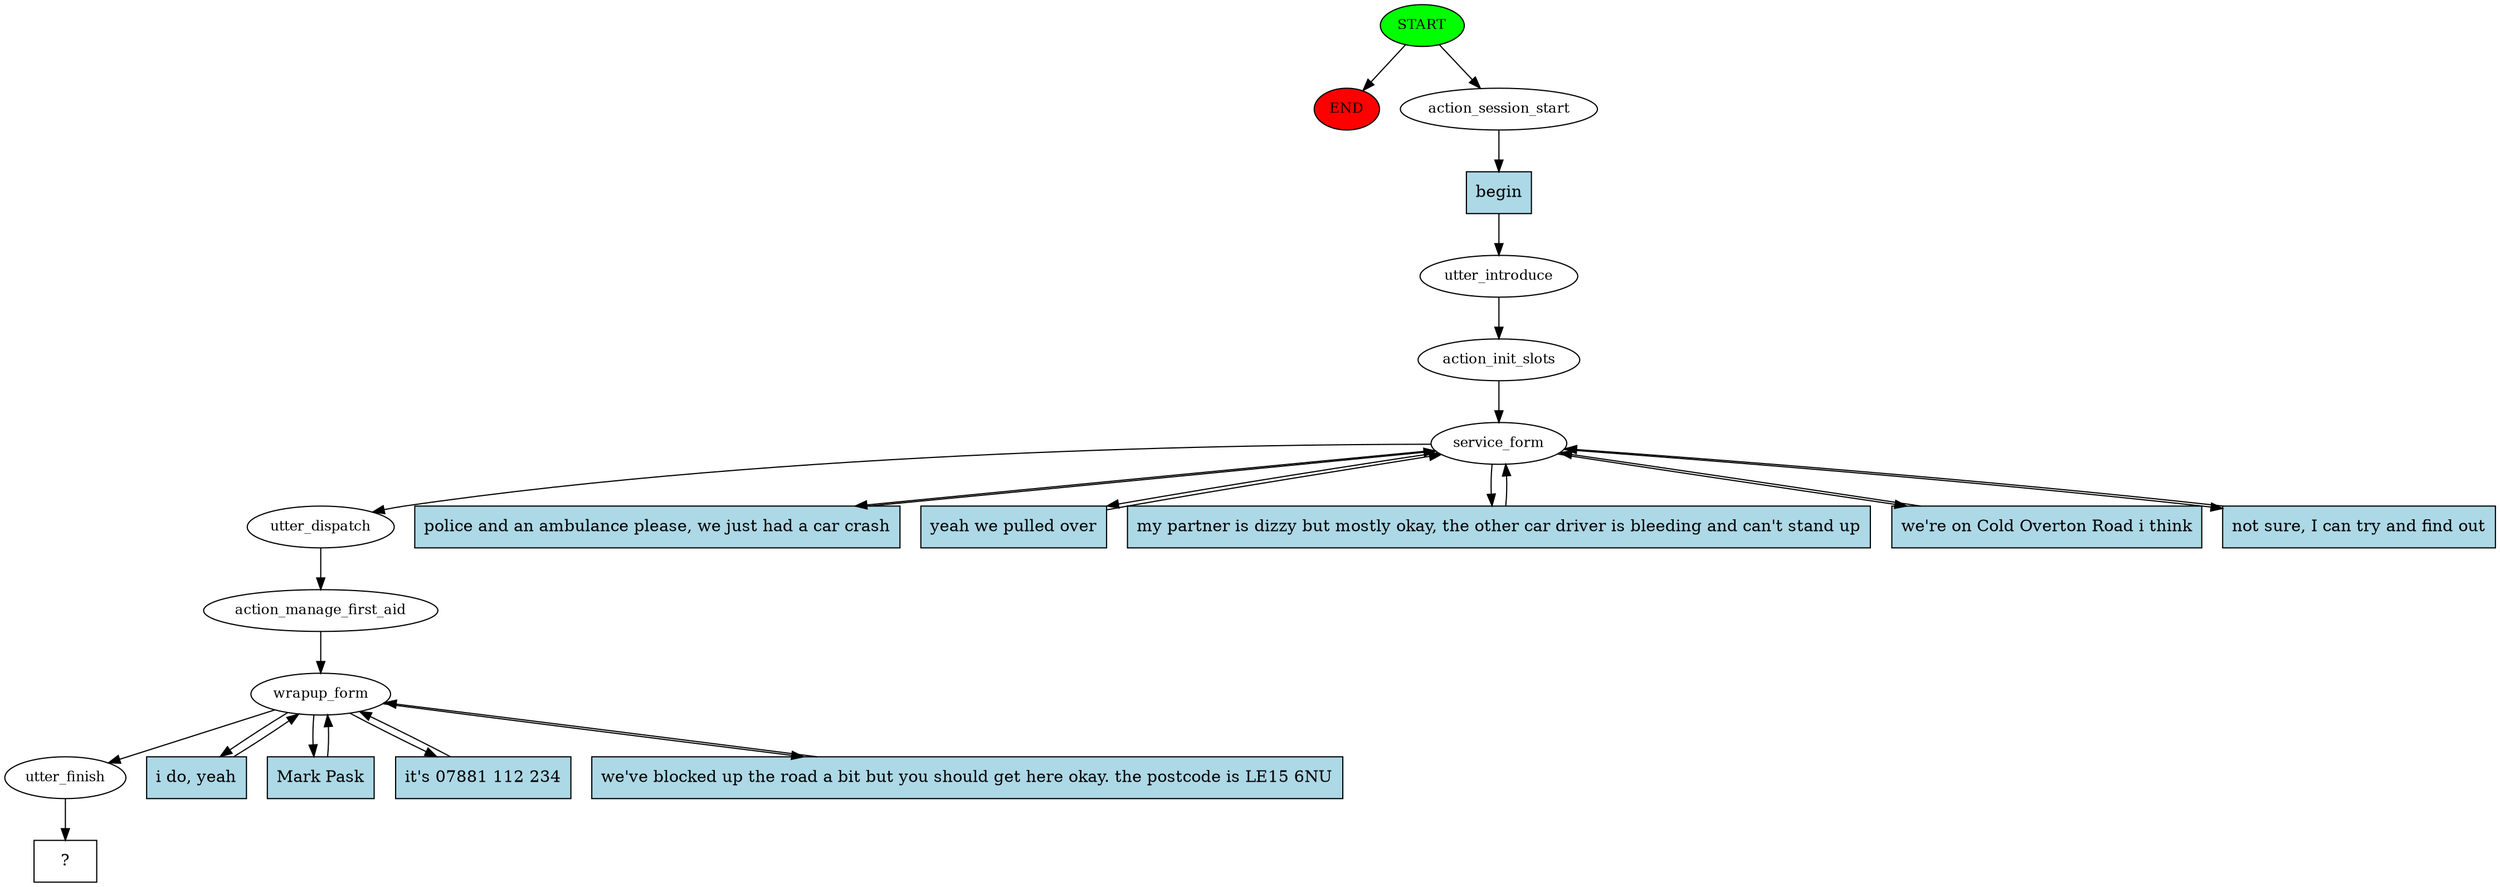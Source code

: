 digraph  {
0 [class="start active", fillcolor=green, fontsize=12, label=START, style=filled];
"-1" [class=end, fillcolor=red, fontsize=12, label=END, style=filled];
1 [class=active, fontsize=12, label=action_session_start];
2 [class=active, fontsize=12, label=utter_introduce];
3 [class=active, fontsize=12, label=action_init_slots];
4 [class=active, fontsize=12, label=service_form];
10 [class=active, fontsize=12, label=utter_dispatch];
11 [class=active, fontsize=12, label=action_manage_first_aid];
12 [class=active, fontsize=12, label=wrapup_form];
17 [class=active, fontsize=12, label=utter_finish];
18 [class="intent dashed active", label="  ?  ", shape=rect];
19 [class="intent active", fillcolor=lightblue, label=begin, shape=rect, style=filled];
20 [class="intent active", fillcolor=lightblue, label="police and an ambulance please, we just had a car crash", shape=rect, style=filled];
21 [class="intent active", fillcolor=lightblue, label="yeah we pulled over", shape=rect, style=filled];
22 [class="intent active", fillcolor=lightblue, label="my partner is dizzy but mostly okay, the other car driver is bleeding and can't stand up", shape=rect, style=filled];
23 [class="intent active", fillcolor=lightblue, label="we're on Cold Overton Road i think", shape=rect, style=filled];
24 [class="intent active", fillcolor=lightblue, label="not sure, I can try and find out", shape=rect, style=filled];
25 [class="intent active", fillcolor=lightblue, label="i do, yeah", shape=rect, style=filled];
26 [class="intent active", fillcolor=lightblue, label="Mark Pask", shape=rect, style=filled];
27 [class="intent active", fillcolor=lightblue, label="it's 07881 112 234", shape=rect, style=filled];
28 [class="intent active", fillcolor=lightblue, label="we've blocked up the road a bit but you should get here okay. the postcode is LE15 6NU", shape=rect, style=filled];
0 -> "-1"  [class="", key=NONE, label=""];
0 -> 1  [class=active, key=NONE, label=""];
1 -> 19  [class=active, key=0];
2 -> 3  [class=active, key=NONE, label=""];
3 -> 4  [class=active, key=NONE, label=""];
4 -> 10  [class=active, key=NONE, label=""];
4 -> 20  [class=active, key=0];
4 -> 21  [class=active, key=0];
4 -> 22  [class=active, key=0];
4 -> 23  [class=active, key=0];
4 -> 24  [class=active, key=0];
10 -> 11  [class=active, key=NONE, label=""];
11 -> 12  [class=active, key=NONE, label=""];
12 -> 17  [class=active, key=NONE, label=""];
12 -> 25  [class=active, key=0];
12 -> 26  [class=active, key=0];
12 -> 27  [class=active, key=0];
12 -> 28  [class=active, key=0];
17 -> 18  [class=active, key=NONE, label=""];
19 -> 2  [class=active, key=0];
20 -> 4  [class=active, key=0];
21 -> 4  [class=active, key=0];
22 -> 4  [class=active, key=0];
23 -> 4  [class=active, key=0];
24 -> 4  [class=active, key=0];
25 -> 12  [class=active, key=0];
26 -> 12  [class=active, key=0];
27 -> 12  [class=active, key=0];
28 -> 12  [class=active, key=0];
}
